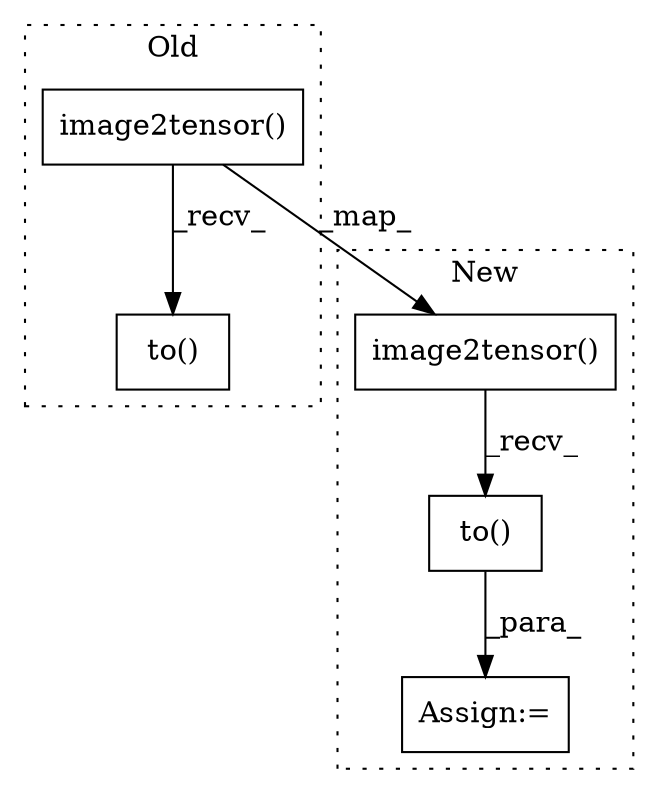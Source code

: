 digraph G {
subgraph cluster0 {
1 [label="image2tensor()" a="75" s="2754,2783" l="21,30" shape="box"];
4 [label="to()" a="75" s="2754,2830" l="63,1" shape="box"];
label = "Old";
style="dotted";
}
subgraph cluster1 {
2 [label="image2tensor()" a="75" s="2796,2825" l="21,30" shape="box"];
3 [label="to()" a="75" s="3012" l="88" shape="box"];
5 [label="Assign:=" a="68" s="3009" l="3" shape="box"];
label = "New";
style="dotted";
}
1 -> 4 [label="_recv_"];
1 -> 2 [label="_map_"];
2 -> 3 [label="_recv_"];
3 -> 5 [label="_para_"];
}